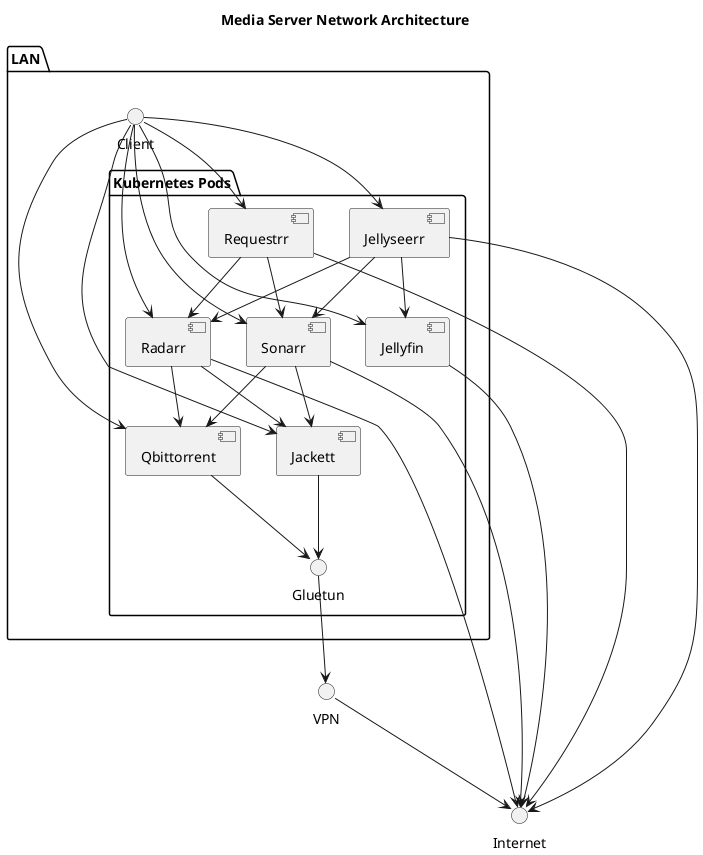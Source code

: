 @startuml Media Server Network Architecture 
title Media Server Network Architecture 

() Internet
() VPN

package LAN{
    () Client

    package "Kubernetes Pods"{
        [Jellyfin]
        [Jellyseerr]
        [Jackett]
        [Sonarr]
        [Radarr]
        [Qbittorrent]
        [Requestrr]
        () Gluetun
    }

    ' Egress for some sensitive services over VPN
    Gluetun --> VPN
    VPN --> Internet
    Qbittorrent --> Gluetun
    Jackett --> Gluetun

    ' Egress for other services 
    Jellyfin --> Internet
    Jellyseerr --> Internet
    Sonarr --> Internet
    Radarr --> Internet
    Requestrr --> Internet

    Sonarr --> Jackett
    Radarr --> Jackett
    Sonarr --> Qbittorrent
    Radarr --> Qbittorrent

    Requestrr --> Sonarr
    Requestrr --> Radarr

    Jellyseerr --> Jellyfin
    Jellyseerr --> Sonarr
    Jellyseerr --> Radarr

    ' Ingress to all services locally
    Client -->  Jellyfin
    Client --> Jellyseerr
    Client --> Jackett
    Client --> Sonarr
    Client --> Radarr
    Client --> Qbittorrent
    Client --> Requestrr
}


@enduml